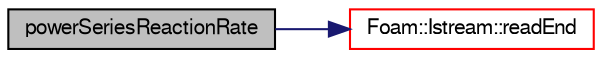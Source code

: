 digraph "powerSeriesReactionRate"
{
  bgcolor="transparent";
  edge [fontname="FreeSans",fontsize="10",labelfontname="FreeSans",labelfontsize="10"];
  node [fontname="FreeSans",fontsize="10",shape=record];
  rankdir="LR";
  Node1 [label="powerSeriesReactionRate",height=0.2,width=0.4,color="black", fillcolor="grey75", style="filled" fontcolor="black"];
  Node1 -> Node2 [color="midnightblue",fontsize="10",style="solid",fontname="FreeSans"];
  Node2 [label="Foam::Istream::readEnd",height=0.2,width=0.4,color="red",URL="$a01162.html#a092d231ce97840ca80cad9b0e98acbb8"];
}
